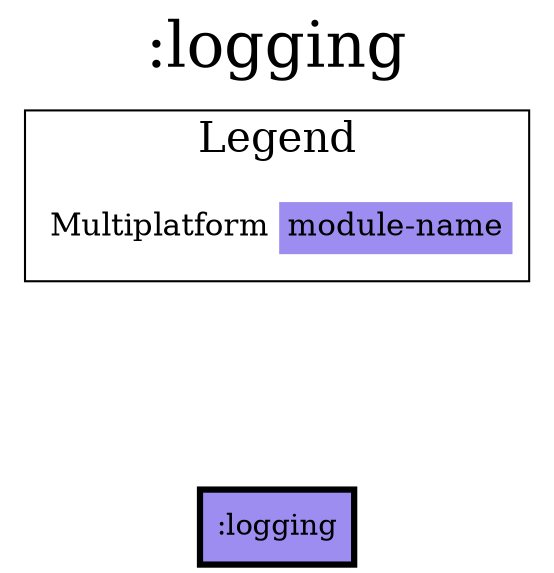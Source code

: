 digraph {
edge ["dir"="forward"]
graph ["dpi"="100","label"=":logging","labelloc"="t","fontsize"="30","ranksep"="1.5","rankdir"="TB"]
node ["style"="filled"]
":logging" ["fillcolor"="#9D8DF1","color"="black","penwidth"="3","shape"="box"]
{
edge ["dir"="none"]
graph ["rank"="same"]
":logging"
}
subgraph "cluster_legend" {
edge ["dir"="none"]
graph ["label"="Legend","fontsize"="20"]
"Legend" ["style"="filled","fillcolor"="#FFFFFF","shape"="none","margin"="0","fontsize"="15","label"=<
<TABLE BORDER="0" CELLBORDER="0" CELLSPACING="0" CELLPADDING="4">
<TR><TD>Multiplatform</TD><TD BGCOLOR="#9D8DF1">module-name</TD></TR>
</TABLE>
>]
} -> ":logging" ["style"="invis"]
}
